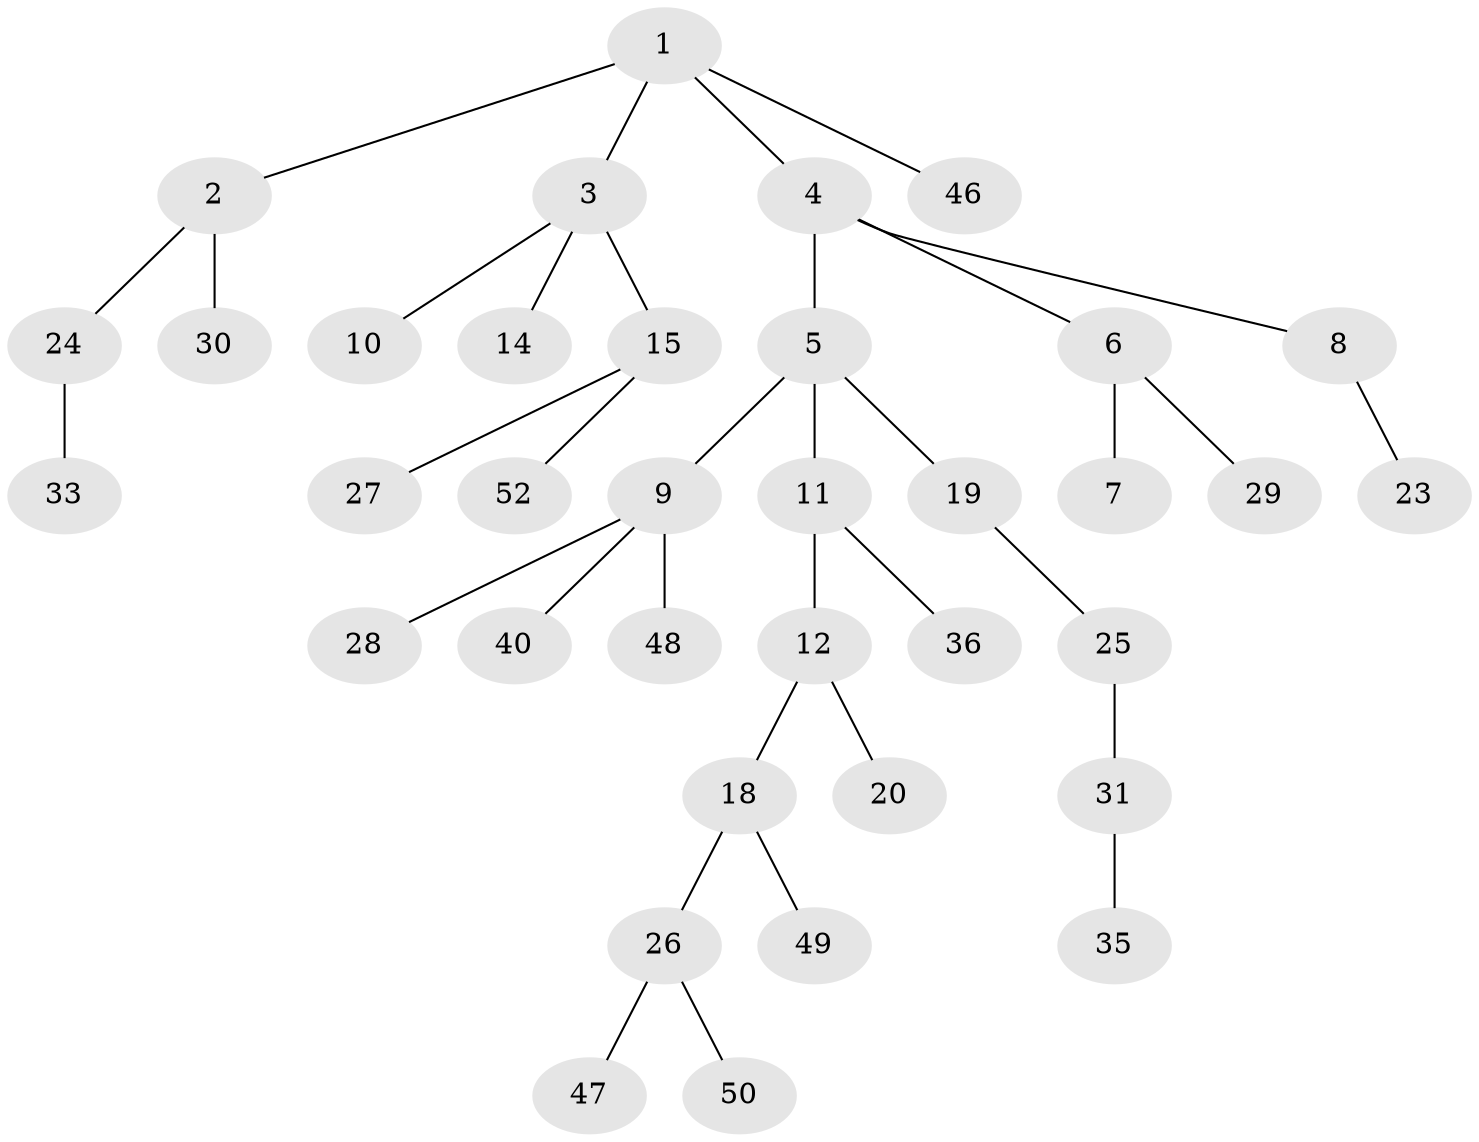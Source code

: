 // original degree distribution, {4: 0.05454545454545454, 3: 0.16363636363636364, 5: 0.05454545454545454, 1: 0.4727272727272727, 2: 0.2545454545454545}
// Generated by graph-tools (version 1.1) at 2025/42/03/06/25 10:42:05]
// undirected, 36 vertices, 35 edges
graph export_dot {
graph [start="1"]
  node [color=gray90,style=filled];
  1 [super="+38"];
  2 [super="+16"];
  3 [super="+21"];
  4 [super="+54"];
  5 [super="+43"];
  6 [super="+22"];
  7;
  8 [super="+42"];
  9 [super="+45"];
  10 [super="+55"];
  11 [super="+13"];
  12 [super="+17"];
  14;
  15 [super="+32"];
  18 [super="+39"];
  19 [super="+44"];
  20;
  23;
  24 [super="+51"];
  25;
  26 [super="+41"];
  27;
  28 [super="+37"];
  29;
  30;
  31 [super="+34"];
  33;
  35;
  36;
  40;
  46;
  47;
  48;
  49 [super="+53"];
  50;
  52;
  1 -- 2;
  1 -- 3;
  1 -- 4;
  1 -- 46;
  2 -- 30;
  2 -- 24;
  3 -- 10;
  3 -- 14;
  3 -- 15;
  4 -- 5;
  4 -- 6;
  4 -- 8;
  5 -- 9;
  5 -- 11;
  5 -- 19;
  6 -- 7;
  6 -- 29;
  8 -- 23;
  9 -- 28;
  9 -- 40;
  9 -- 48;
  11 -- 12;
  11 -- 36;
  12 -- 20;
  12 -- 18;
  15 -- 27;
  15 -- 52;
  18 -- 26;
  18 -- 49;
  19 -- 25;
  24 -- 33;
  25 -- 31;
  26 -- 50;
  26 -- 47;
  31 -- 35;
}
